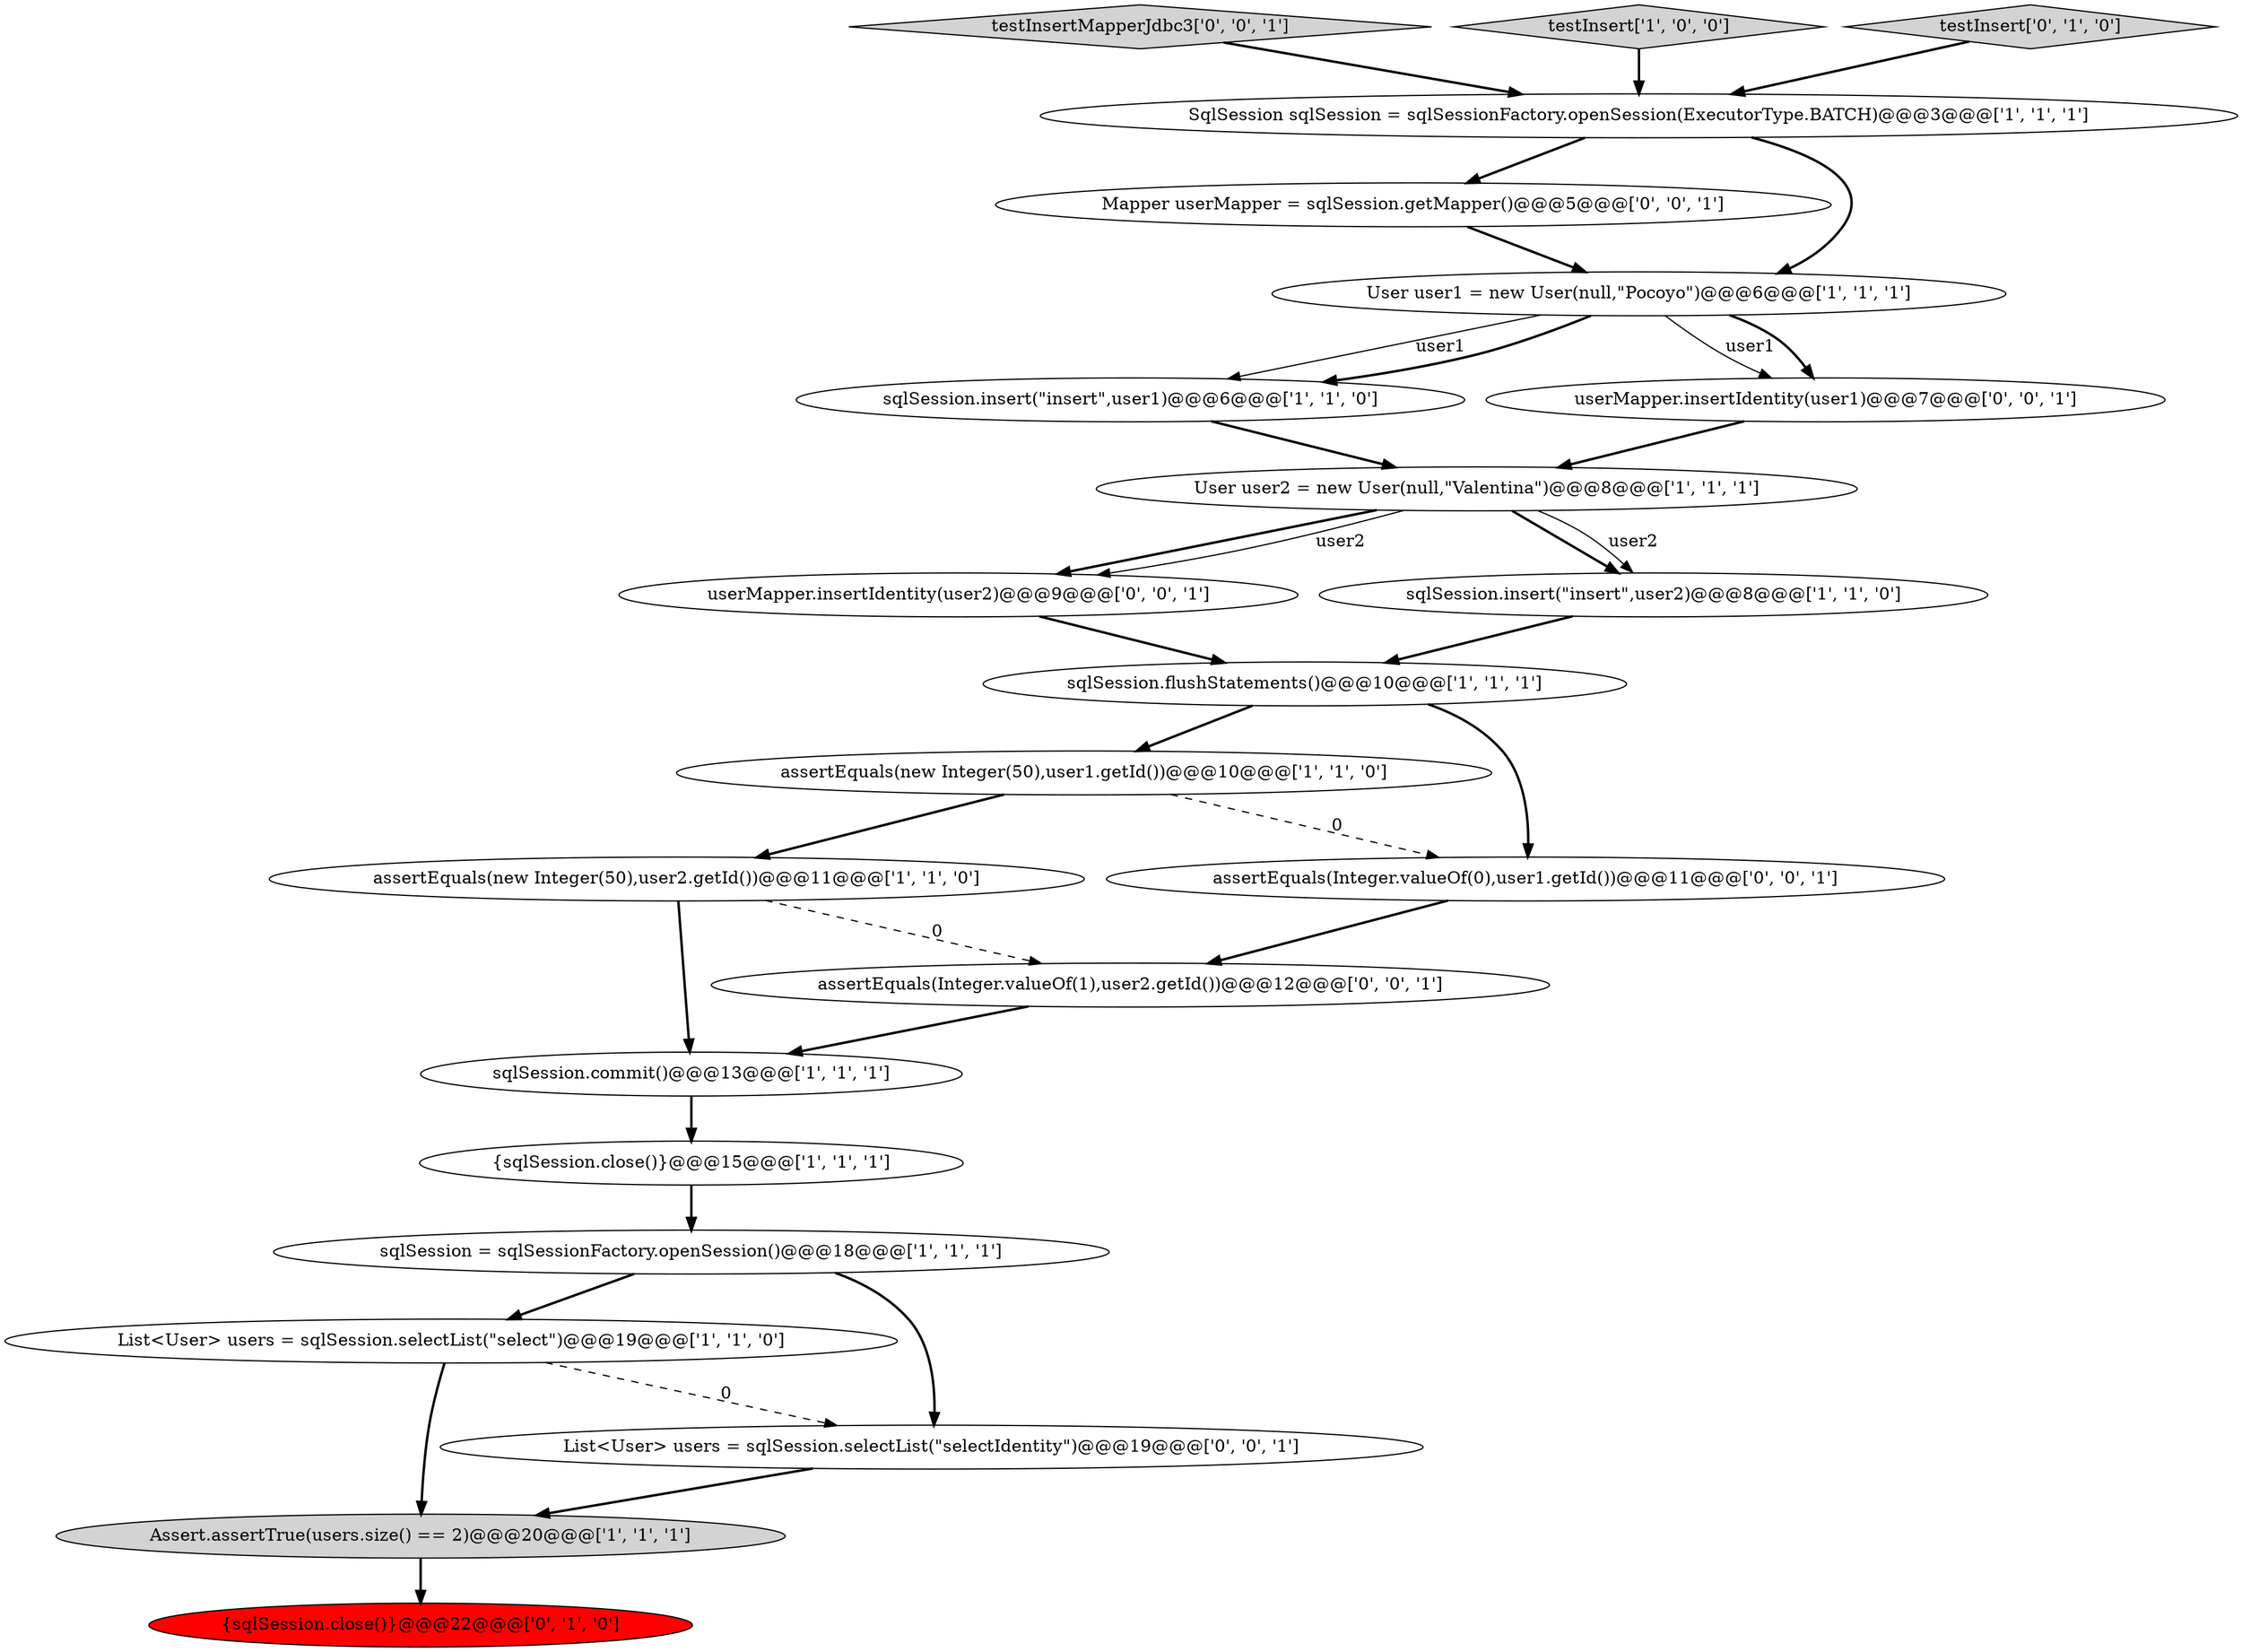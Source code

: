 digraph {
4 [style = filled, label = "sqlSession.flushStatements()@@@10@@@['1', '1', '1']", fillcolor = white, shape = ellipse image = "AAA0AAABBB1BBB"];
20 [style = filled, label = "testInsertMapperJdbc3['0', '0', '1']", fillcolor = lightgray, shape = diamond image = "AAA0AAABBB3BBB"];
0 [style = filled, label = "assertEquals(new Integer(50),user2.getId())@@@11@@@['1', '1', '0']", fillcolor = white, shape = ellipse image = "AAA0AAABBB1BBB"];
21 [style = filled, label = "Mapper userMapper = sqlSession.getMapper()@@@5@@@['0', '0', '1']", fillcolor = white, shape = ellipse image = "AAA0AAABBB3BBB"];
9 [style = filled, label = "sqlSession.insert(\"insert\",user1)@@@6@@@['1', '1', '0']", fillcolor = white, shape = ellipse image = "AAA0AAABBB1BBB"];
13 [style = filled, label = "Assert.assertTrue(users.size() == 2)@@@20@@@['1', '1', '1']", fillcolor = lightgray, shape = ellipse image = "AAA0AAABBB1BBB"];
6 [style = filled, label = "assertEquals(new Integer(50),user1.getId())@@@10@@@['1', '1', '0']", fillcolor = white, shape = ellipse image = "AAA0AAABBB1BBB"];
12 [style = filled, label = "testInsert['1', '0', '0']", fillcolor = lightgray, shape = diamond image = "AAA0AAABBB1BBB"];
10 [style = filled, label = "sqlSession.commit()@@@13@@@['1', '1', '1']", fillcolor = white, shape = ellipse image = "AAA0AAABBB1BBB"];
2 [style = filled, label = "SqlSession sqlSession = sqlSessionFactory.openSession(ExecutorType.BATCH)@@@3@@@['1', '1', '1']", fillcolor = white, shape = ellipse image = "AAA0AAABBB1BBB"];
22 [style = filled, label = "assertEquals(Integer.valueOf(0),user1.getId())@@@11@@@['0', '0', '1']", fillcolor = white, shape = ellipse image = "AAA0AAABBB3BBB"];
16 [style = filled, label = "userMapper.insertIdentity(user2)@@@9@@@['0', '0', '1']", fillcolor = white, shape = ellipse image = "AAA0AAABBB3BBB"];
3 [style = filled, label = "User user1 = new User(null,\"Pocoyo\")@@@6@@@['1', '1', '1']", fillcolor = white, shape = ellipse image = "AAA0AAABBB1BBB"];
8 [style = filled, label = "List<User> users = sqlSession.selectList(\"select\")@@@19@@@['1', '1', '0']", fillcolor = white, shape = ellipse image = "AAA0AAABBB1BBB"];
7 [style = filled, label = "{sqlSession.close()}@@@15@@@['1', '1', '1']", fillcolor = white, shape = ellipse image = "AAA0AAABBB1BBB"];
1 [style = filled, label = "User user2 = new User(null,\"Valentina\")@@@8@@@['1', '1', '1']", fillcolor = white, shape = ellipse image = "AAA0AAABBB1BBB"];
14 [style = filled, label = "{sqlSession.close()}@@@22@@@['0', '1', '0']", fillcolor = red, shape = ellipse image = "AAA1AAABBB2BBB"];
15 [style = filled, label = "testInsert['0', '1', '0']", fillcolor = lightgray, shape = diamond image = "AAA0AAABBB2BBB"];
5 [style = filled, label = "sqlSession.insert(\"insert\",user2)@@@8@@@['1', '1', '0']", fillcolor = white, shape = ellipse image = "AAA0AAABBB1BBB"];
17 [style = filled, label = "assertEquals(Integer.valueOf(1),user2.getId())@@@12@@@['0', '0', '1']", fillcolor = white, shape = ellipse image = "AAA0AAABBB3BBB"];
11 [style = filled, label = "sqlSession = sqlSessionFactory.openSession()@@@18@@@['1', '1', '1']", fillcolor = white, shape = ellipse image = "AAA0AAABBB1BBB"];
19 [style = filled, label = "userMapper.insertIdentity(user1)@@@7@@@['0', '0', '1']", fillcolor = white, shape = ellipse image = "AAA0AAABBB3BBB"];
18 [style = filled, label = "List<User> users = sqlSession.selectList(\"selectIdentity\")@@@19@@@['0', '0', '1']", fillcolor = white, shape = ellipse image = "AAA0AAABBB3BBB"];
1->5 [style = bold, label=""];
17->10 [style = bold, label=""];
15->2 [style = bold, label=""];
7->11 [style = bold, label=""];
4->6 [style = bold, label=""];
1->5 [style = solid, label="user2"];
2->3 [style = bold, label=""];
3->19 [style = solid, label="user1"];
6->0 [style = bold, label=""];
3->9 [style = solid, label="user1"];
0->17 [style = dashed, label="0"];
10->7 [style = bold, label=""];
6->22 [style = dashed, label="0"];
11->18 [style = bold, label=""];
20->2 [style = bold, label=""];
3->9 [style = bold, label=""];
19->1 [style = bold, label=""];
12->2 [style = bold, label=""];
0->10 [style = bold, label=""];
3->19 [style = bold, label=""];
2->21 [style = bold, label=""];
1->16 [style = bold, label=""];
1->16 [style = solid, label="user2"];
5->4 [style = bold, label=""];
18->13 [style = bold, label=""];
22->17 [style = bold, label=""];
11->8 [style = bold, label=""];
8->18 [style = dashed, label="0"];
16->4 [style = bold, label=""];
9->1 [style = bold, label=""];
13->14 [style = bold, label=""];
4->22 [style = bold, label=""];
8->13 [style = bold, label=""];
21->3 [style = bold, label=""];
}
